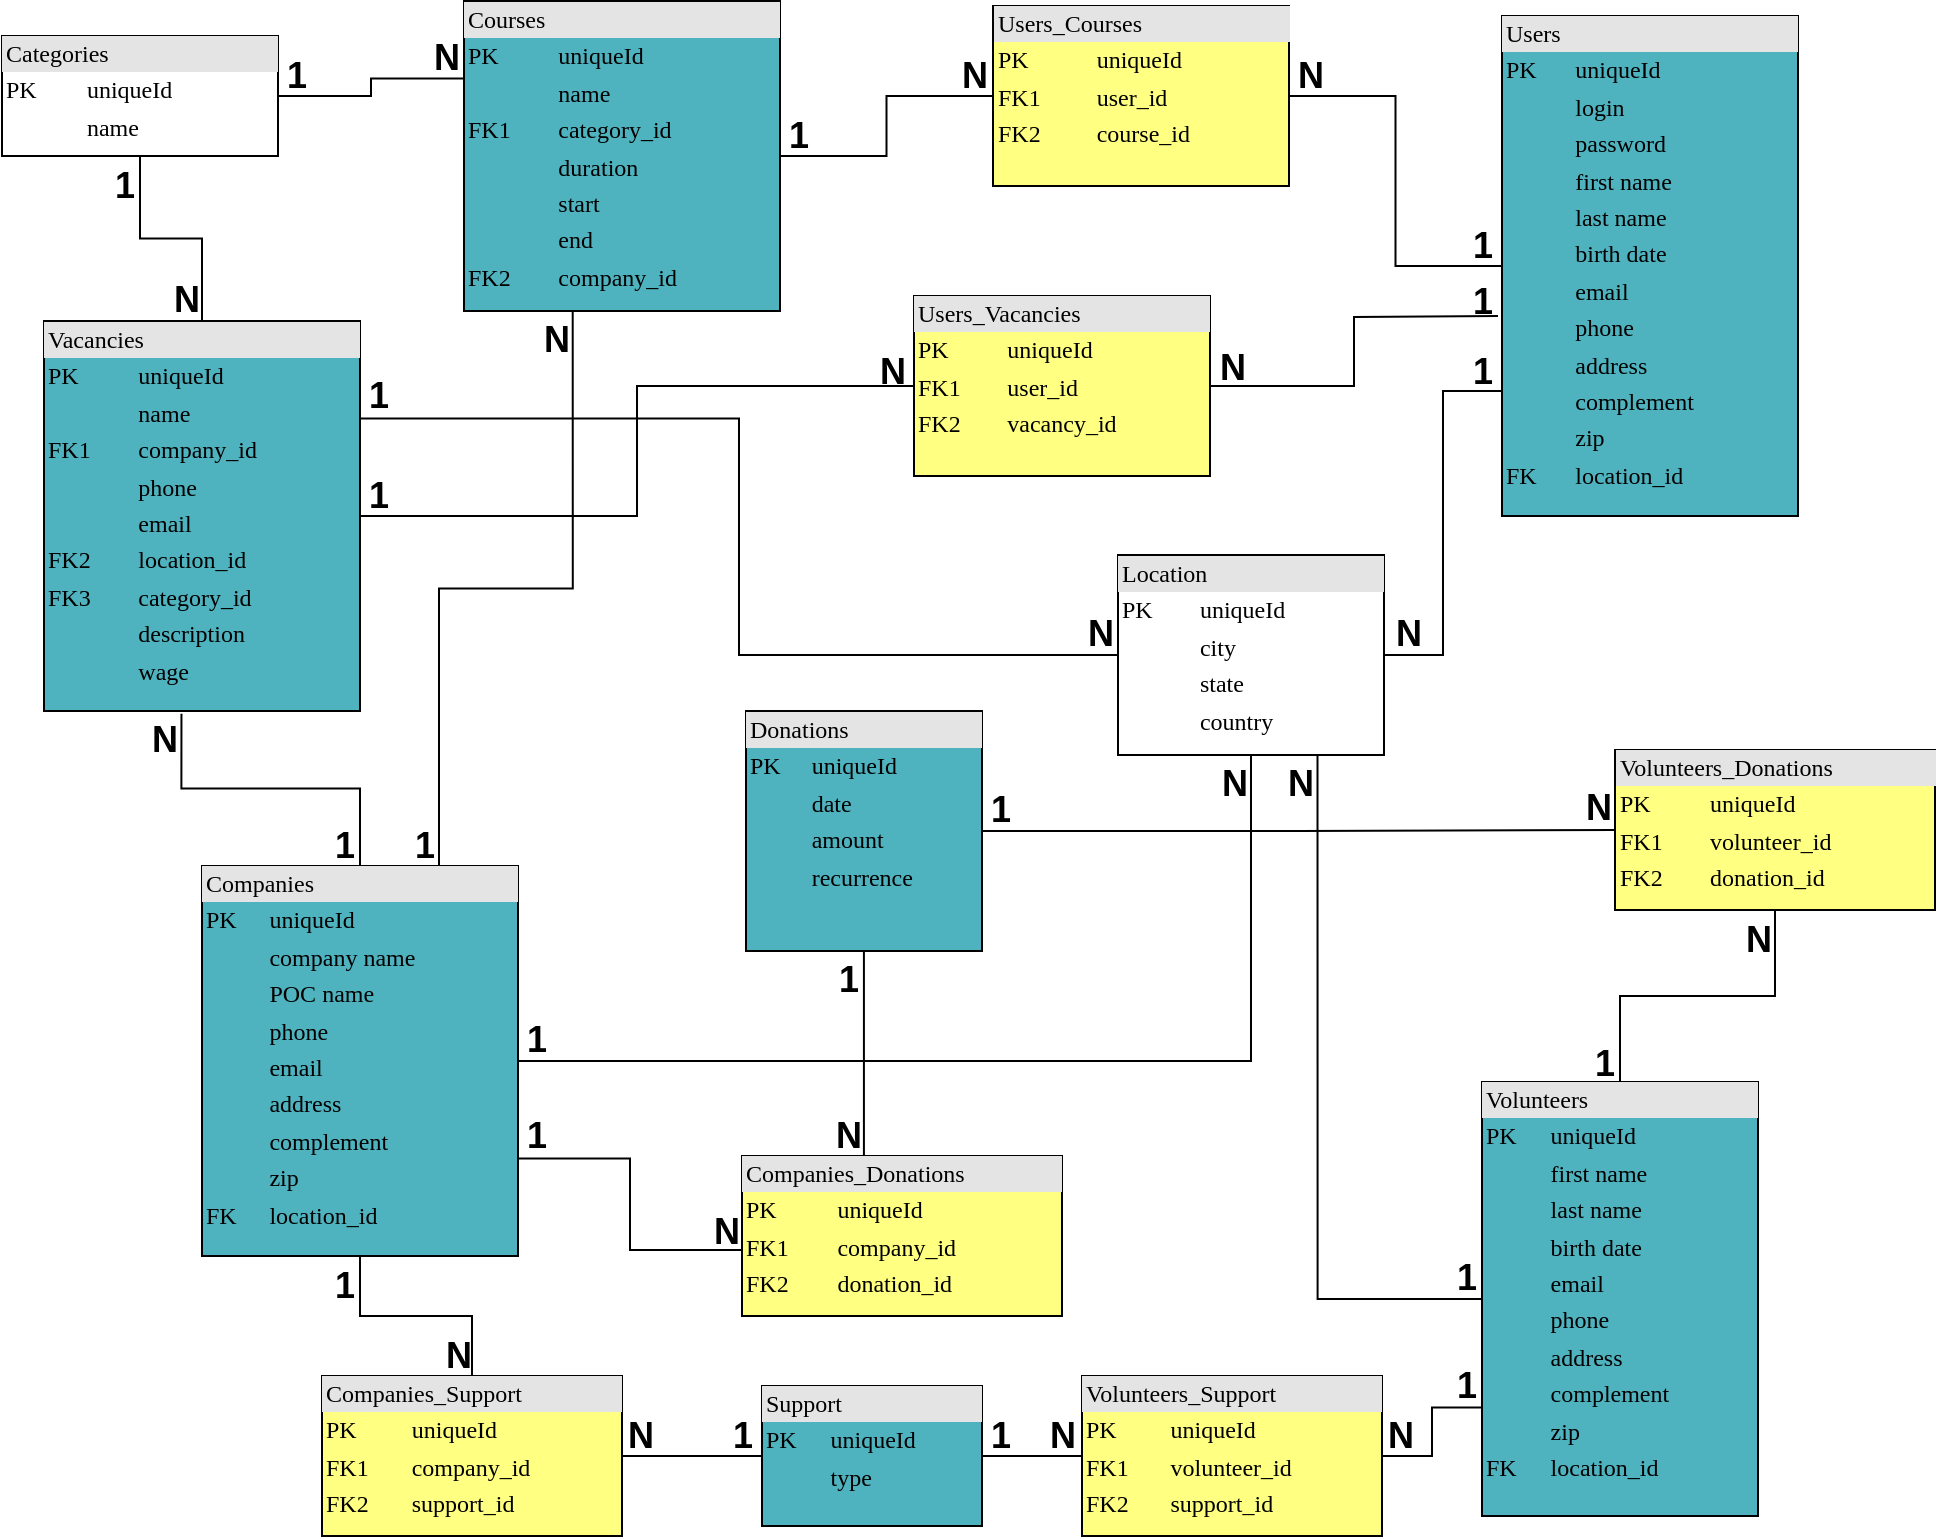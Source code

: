 <mxfile version="12.2.7" type="google" pages="1"><diagram name="Page-1" id="2ca16b54-16f6-2749-3443-fa8db7711227"><mxGraphModel dx="1240" dy="626" grid="1" gridSize="10" guides="1" tooltips="1" connect="1" arrows="1" fold="1" page="1" pageScale="1" pageWidth="1100" pageHeight="850" background="#ffffff" math="0" shadow="0"><root><mxCell id="0"/><mxCell id="1" parent="0"/><mxCell id="2ed32ef02a7f4228-2" value="&lt;div style=&quot;box-sizing: border-box ; width: 100% ; background: #e4e4e4 ; padding: 2px&quot;&gt;Companies_Support&lt;/div&gt;&lt;table style=&quot;width: 100% ; font-size: 1em&quot; cellspacing=&quot;0&quot; cellpadding=&quot;2&quot;&gt;&lt;tbody&gt;&lt;tr&gt;&lt;td&gt;PK&lt;/td&gt;&lt;td&gt;uniqueId&lt;/td&gt;&lt;/tr&gt;&lt;tr&gt;&lt;td&gt;FK1&lt;/td&gt;&lt;td&gt;company_id&lt;/td&gt;&lt;/tr&gt;&lt;tr&gt;&lt;td&gt;FK2&lt;br&gt;&lt;/td&gt;&lt;td&gt;support_id&lt;/td&gt;&lt;/tr&gt;&lt;tr&gt;&lt;td&gt;&lt;br&gt;&lt;/td&gt;&lt;td&gt;&lt;br&gt;&lt;/td&gt;&lt;/tr&gt;&lt;tr&gt;&lt;td&gt;&lt;br&gt;&lt;/td&gt;&lt;td&gt;&lt;br&gt;&lt;/td&gt;&lt;/tr&gt;&lt;tr&gt;&lt;td&gt;&lt;br&gt;&lt;/td&gt;&lt;td&gt;&lt;br&gt;&lt;/td&gt;&lt;/tr&gt;&lt;/tbody&gt;&lt;/table&gt;" style="verticalAlign=top;align=left;overflow=fill;html=1;rounded=0;shadow=0;comic=0;labelBackgroundColor=none;strokeWidth=1;fontFamily=Verdana;fontSize=12;fillColor=#FFFF81;" parent="1" vertex="1"><mxGeometry x="252" y="710" width="150" height="80" as="geometry"/></mxCell><mxCell id="YrI38WHJxlIokCoxqp7z-15" value="" style="edgeStyle=orthogonalEdgeStyle;rounded=0;orthogonalLoop=1;jettySize=auto;html=1;endArrow=none;endFill=0;" parent="1" source="2ed32ef02a7f4228-4" target="2ed32ef02a7f4228-10" edge="1"><mxGeometry relative="1" as="geometry"/></mxCell><mxCell id="YrI38WHJxlIokCoxqp7z-17" value="" style="edgeStyle=orthogonalEdgeStyle;rounded=0;orthogonalLoop=1;jettySize=auto;html=1;entryX=0;entryY=0.25;entryDx=0;entryDy=0;endArrow=none;endFill=0;" parent="1" source="2ed32ef02a7f4228-4" target="YrI38WHJxlIokCoxqp7z-5" edge="1"><mxGeometry relative="1" as="geometry"><mxPoint x="352" y="85" as="targetPoint"/></mxGeometry></mxCell><mxCell id="2ed32ef02a7f4228-4" value="&lt;div style=&quot;box-sizing: border-box ; width: 100% ; background: #e4e4e4 ; padding: 2px&quot;&gt;Categories&lt;/div&gt;&lt;table style=&quot;width: 100% ; font-size: 1em&quot; cellspacing=&quot;0&quot; cellpadding=&quot;2&quot;&gt;&lt;tbody&gt;&lt;tr&gt;&lt;td&gt;PK&lt;/td&gt;&lt;td&gt;uniqueId&lt;/td&gt;&lt;/tr&gt;&lt;tr&gt;&lt;td&gt;&lt;br&gt;&lt;/td&gt;&lt;td&gt;name&lt;/td&gt;&lt;/tr&gt;&lt;tr&gt;&lt;td&gt;&lt;br&gt;&lt;/td&gt;&lt;td&gt;&lt;br&gt;&lt;/td&gt;&lt;/tr&gt;&lt;tr&gt;&lt;td&gt;&lt;br&gt;&lt;/td&gt;&lt;td&gt;&lt;br&gt;&lt;/td&gt;&lt;/tr&gt;&lt;/tbody&gt;&lt;/table&gt;" style="verticalAlign=top;align=left;overflow=fill;html=1;rounded=0;shadow=0;comic=0;labelBackgroundColor=none;strokeWidth=1;fontFamily=Verdana;fontSize=12" parent="1" vertex="1"><mxGeometry x="92" y="40" width="138" height="60" as="geometry"/></mxCell><mxCell id="YrI38WHJxlIokCoxqp7z-41" value="" style="edgeStyle=orthogonalEdgeStyle;rounded=0;orthogonalLoop=1;jettySize=auto;html=1;entryX=0.381;entryY=-0.006;entryDx=0;entryDy=0;entryPerimeter=0;endArrow=none;endFill=0;" parent="1" source="2ed32ef02a7f4228-6" target="YrI38WHJxlIokCoxqp7z-34" edge="1"><mxGeometry relative="1" as="geometry"><mxPoint x="522" y="465" as="targetPoint"/></mxGeometry></mxCell><mxCell id="YrI38WHJxlIokCoxqp7z-55" value="" style="edgeStyle=orthogonalEdgeStyle;rounded=0;orthogonalLoop=1;jettySize=auto;html=1;entryX=0;entryY=0.5;entryDx=0;entryDy=0;endArrow=none;endFill=0;" parent="1" source="2ed32ef02a7f4228-6" target="YrI38WHJxlIokCoxqp7z-52" edge="1"><mxGeometry relative="1" as="geometry"><mxPoint x="822" y="465" as="targetPoint"/></mxGeometry></mxCell><mxCell id="2ed32ef02a7f4228-6" value="&lt;div style=&quot;box-sizing: border-box ; width: 100% ; background: #e4e4e4 ; padding: 2px&quot;&gt;Donations&lt;/div&gt;&lt;table style=&quot;width: 100% ; font-size: 1em&quot; cellspacing=&quot;0&quot; cellpadding=&quot;2&quot;&gt;&lt;tbody&gt;&lt;tr&gt;&lt;td&gt;PK&lt;/td&gt;&lt;td&gt;uniqueId&lt;/td&gt;&lt;/tr&gt;&lt;tr&gt;&lt;td&gt;&lt;br&gt;&lt;/td&gt;&lt;td&gt;date&lt;/td&gt;&lt;/tr&gt;&lt;tr&gt;&lt;td&gt;&lt;br&gt;&lt;/td&gt;&lt;td&gt;amount&lt;br&gt;&lt;/td&gt;&lt;/tr&gt;&lt;tr&gt;&lt;td&gt;&lt;br&gt;&lt;/td&gt;&lt;td&gt;recurrence&lt;br&gt;&lt;/td&gt;&lt;/tr&gt;&lt;tr&gt;&lt;td&gt;&lt;br&gt;&lt;/td&gt;&lt;td&gt;&lt;br&gt;&lt;/td&gt;&lt;/tr&gt;&lt;tr&gt;&lt;td&gt;&lt;br&gt;&lt;/td&gt;&lt;td&gt;&lt;br&gt;&lt;/td&gt;&lt;/tr&gt;&lt;tr&gt;&lt;td&gt;&lt;br&gt;&lt;/td&gt;&lt;td&gt;&lt;br&gt;&lt;/td&gt;&lt;/tr&gt;&lt;tr&gt;&lt;td&gt;&lt;br&gt;&lt;/td&gt;&lt;td&gt;&lt;br&gt;&lt;/td&gt;&lt;/tr&gt;&lt;tr&gt;&lt;td&gt;&lt;br&gt;&lt;/td&gt;&lt;td&gt;&lt;br&gt;&lt;/td&gt;&lt;/tr&gt;&lt;tr&gt;&lt;td&gt;&lt;br&gt;&lt;/td&gt;&lt;td&gt;&lt;br&gt;&lt;/td&gt;&lt;/tr&gt;&lt;/tbody&gt;&lt;/table&gt;" style="verticalAlign=top;align=left;overflow=fill;html=1;rounded=0;shadow=0;comic=0;labelBackgroundColor=none;strokeWidth=1;fontFamily=Verdana;fontSize=12;fillColor=#4FB3BF;" parent="1" vertex="1"><mxGeometry x="464" y="377.5" width="118" height="120" as="geometry"/></mxCell><mxCell id="2ed32ef02a7f4228-7" value="&lt;div style=&quot;box-sizing: border-box ; width: 100% ; background: #e4e4e4 ; padding: 2px&quot;&gt;Users_Courses&lt;/div&gt;&lt;table style=&quot;width: 100% ; font-size: 1em&quot; cellspacing=&quot;0&quot; cellpadding=&quot;2&quot;&gt;&lt;tbody&gt;&lt;tr&gt;&lt;td&gt;PK&lt;/td&gt;&lt;td&gt;uniqueId&lt;/td&gt;&lt;/tr&gt;&lt;tr&gt;&lt;td&gt;FK1&lt;/td&gt;&lt;td&gt;user_id&lt;/td&gt;&lt;/tr&gt;&lt;tr&gt;&lt;td&gt;FK2&lt;br&gt;&lt;/td&gt;&lt;td&gt;course_id&lt;/td&gt;&lt;/tr&gt;&lt;tr&gt;&lt;td&gt;&lt;br&gt;&lt;/td&gt;&lt;td&gt;&lt;br&gt;&lt;/td&gt;&lt;/tr&gt;&lt;tr&gt;&lt;td&gt;&lt;br&gt;&lt;/td&gt;&lt;td&gt;&lt;br&gt;&lt;/td&gt;&lt;/tr&gt;&lt;/tbody&gt;&lt;/table&gt;" style="verticalAlign=top;align=left;overflow=fill;html=1;rounded=0;shadow=0;comic=0;labelBackgroundColor=none;strokeWidth=1;fontFamily=Verdana;fontSize=12;fillColor=#FFFF81;" parent="1" vertex="1"><mxGeometry x="587.5" y="25" width="148" height="90" as="geometry"/></mxCell><mxCell id="YrI38WHJxlIokCoxqp7z-6" value="" style="edgeStyle=orthogonalEdgeStyle;rounded=0;orthogonalLoop=1;jettySize=auto;html=1;endArrow=none;endFill=0;" parent="1" source="2ed32ef02a7f4228-8" target="2ed32ef02a7f4228-7" edge="1"><mxGeometry relative="1" as="geometry"/></mxCell><mxCell id="2ed32ef02a7f4228-8" value="&lt;div style=&quot;box-sizing: border-box ; width: 100% ; background: #e4e4e4 ; padding: 2px&quot;&gt;Users&lt;/div&gt;&lt;table style=&quot;width: 100% ; font-size: 1em&quot; cellspacing=&quot;0&quot; cellpadding=&quot;2&quot;&gt;&lt;tbody&gt;&lt;tr&gt;&lt;td&gt;PK&lt;br&gt;&lt;/td&gt;&lt;td&gt;uniqueId&lt;/td&gt;&lt;/tr&gt;&lt;tr&gt;&lt;td&gt;&lt;br&gt;&lt;/td&gt;&lt;td&gt;login&lt;/td&gt;&lt;/tr&gt;&lt;tr&gt;&lt;td&gt;&lt;br&gt;&lt;/td&gt;&lt;td&gt;password&lt;br&gt;&lt;/td&gt;&lt;/tr&gt;&lt;tr&gt;&lt;td&gt;&lt;br&gt;&lt;/td&gt;&lt;td&gt;first name&lt;br&gt;&lt;/td&gt;&lt;/tr&gt;&lt;tr&gt;&lt;td&gt;&lt;br&gt;&lt;/td&gt;&lt;td&gt;last name&lt;br&gt;&lt;/td&gt;&lt;/tr&gt;&lt;tr&gt;&lt;td&gt;&lt;br&gt;&lt;/td&gt;&lt;td&gt;birth date&lt;br&gt;&lt;/td&gt;&lt;/tr&gt;&lt;tr&gt;&lt;td&gt;&lt;br&gt;&lt;/td&gt;&lt;td&gt;email&lt;br&gt;&lt;/td&gt;&lt;/tr&gt;&lt;tr&gt;&lt;td&gt;&lt;br&gt;&lt;/td&gt;&lt;td&gt;phone&lt;br&gt;&lt;/td&gt;&lt;/tr&gt;&lt;tr&gt;&lt;td&gt;&lt;br&gt;&lt;/td&gt;&lt;td&gt;address&lt;br&gt;&lt;/td&gt;&lt;/tr&gt;&lt;tr&gt;&lt;td&gt;&lt;br&gt;&lt;/td&gt;&lt;td&gt;complement&lt;br&gt;&lt;/td&gt;&lt;/tr&gt;&lt;tr&gt;&lt;td&gt;&lt;br&gt;&lt;/td&gt;&lt;td&gt;zip&lt;br&gt;&lt;/td&gt;&lt;/tr&gt;&lt;tr&gt;&lt;td&gt;FK&lt;br&gt;&lt;/td&gt;&lt;td&gt;location_id&lt;br&gt;&lt;/td&gt;&lt;/tr&gt;&lt;tr&gt;&lt;td&gt;&lt;br&gt;&lt;/td&gt;&lt;td&gt;&lt;br&gt;&lt;/td&gt;&lt;/tr&gt;&lt;tr&gt;&lt;td&gt;&lt;br&gt;&lt;/td&gt;&lt;td&gt;&lt;br&gt;&lt;/td&gt;&lt;/tr&gt;&lt;tr&gt;&lt;td&gt;&lt;br&gt;&lt;/td&gt;&lt;td&gt;&lt;br&gt;&lt;/td&gt;&lt;/tr&gt;&lt;tr&gt;&lt;td&gt;&lt;br&gt;&lt;/td&gt;&lt;td&gt;&lt;br&gt;&lt;/td&gt;&lt;/tr&gt;&lt;tr&gt;&lt;td&gt;&lt;br&gt;&lt;/td&gt;&lt;td&gt;&lt;br&gt;&lt;/td&gt;&lt;/tr&gt;&lt;/tbody&gt;&lt;/table&gt;" style="verticalAlign=top;align=left;overflow=fill;html=1;rounded=0;shadow=0;comic=0;labelBackgroundColor=none;strokeWidth=1;fontFamily=Verdana;fontSize=12;fillColor=#4fb3bf;" parent="1" vertex="1"><mxGeometry x="842" y="30" width="148" height="250" as="geometry"/></mxCell><mxCell id="2ed32ef02a7f4228-10" value="&lt;div style=&quot;box-sizing: border-box ; width: 100% ; background: #e4e4e4 ; padding: 2px&quot;&gt;Vacancies&lt;/div&gt;&lt;table style=&quot;width: 100% ; font-size: 1em&quot; cellspacing=&quot;0&quot; cellpadding=&quot;2&quot;&gt;&lt;tbody&gt;&lt;tr&gt;&lt;td&gt;PK&lt;/td&gt;&lt;td&gt;uniqueId&lt;/td&gt;&lt;/tr&gt;&lt;tr&gt;&lt;td&gt;&lt;br&gt;&lt;/td&gt;&lt;td&gt;name&lt;/td&gt;&lt;/tr&gt;&lt;tr&gt;&lt;td&gt;FK1&lt;br&gt;&lt;/td&gt;&lt;td&gt;company_id&lt;/td&gt;&lt;/tr&gt;&lt;tr&gt;&lt;td&gt;&lt;br&gt;&lt;/td&gt;&lt;td&gt;phone&lt;br&gt;&lt;/td&gt;&lt;/tr&gt;&lt;tr&gt;&lt;td&gt;&lt;br&gt;&lt;/td&gt;&lt;td&gt;email&lt;br&gt;&lt;/td&gt;&lt;/tr&gt;&lt;tr&gt;&lt;td&gt;FK2&lt;br&gt;&lt;/td&gt;&lt;td&gt;location_id&lt;br&gt;&lt;/td&gt;&lt;/tr&gt;&lt;tr&gt;&lt;td&gt;FK3&lt;br&gt;&lt;/td&gt;&lt;td&gt;category_id&lt;br&gt;&lt;/td&gt;&lt;/tr&gt;&lt;tr&gt;&lt;td&gt;&lt;br&gt;&lt;/td&gt;&lt;td&gt;description&lt;br&gt;&lt;/td&gt;&lt;/tr&gt;&lt;tr&gt;&lt;td&gt;&lt;br&gt;&lt;/td&gt;&lt;td&gt;wage&lt;br&gt;&lt;/td&gt;&lt;/tr&gt;&lt;tr&gt;&lt;td&gt;&lt;br&gt;&lt;/td&gt;&lt;td&gt;&lt;br&gt;&lt;/td&gt;&lt;/tr&gt;&lt;tr&gt;&lt;td&gt;&lt;br&gt;&lt;/td&gt;&lt;td&gt;&lt;br&gt;&lt;/td&gt;&lt;/tr&gt;&lt;tr&gt;&lt;td&gt;&lt;br&gt;&lt;/td&gt;&lt;td&gt;&lt;br&gt;&lt;/td&gt;&lt;/tr&gt;&lt;/tbody&gt;&lt;/table&gt;" style="verticalAlign=top;align=left;overflow=fill;html=1;rounded=0;shadow=0;comic=0;labelBackgroundColor=none;strokeWidth=1;fontFamily=Verdana;fontSize=12;fillColor=#4fb3bf;" parent="1" vertex="1"><mxGeometry x="113" y="182.5" width="158" height="195" as="geometry"/></mxCell><mxCell id="YrI38WHJxlIokCoxqp7z-7" value="" style="edgeStyle=orthogonalEdgeStyle;rounded=0;orthogonalLoop=1;jettySize=auto;html=1;endArrow=none;endFill=0;" parent="1" source="YrI38WHJxlIokCoxqp7z-5" target="2ed32ef02a7f4228-7" edge="1"><mxGeometry relative="1" as="geometry"/></mxCell><mxCell id="YrI38WHJxlIokCoxqp7z-5" value="&lt;div style=&quot;box-sizing: border-box ; width: 100% ; background: #e4e4e4 ; padding: 2px&quot;&gt;Courses&lt;/div&gt;&lt;table style=&quot;width: 100% ; font-size: 1em&quot; cellspacing=&quot;0&quot; cellpadding=&quot;2&quot;&gt;&lt;tbody&gt;&lt;tr&gt;&lt;td&gt;PK&lt;br&gt;&lt;/td&gt;&lt;td&gt;uniqueId&lt;/td&gt;&lt;/tr&gt;&lt;tr&gt;&lt;td&gt;&lt;br&gt;&lt;/td&gt;&lt;td&gt;name&lt;/td&gt;&lt;/tr&gt;&lt;tr&gt;&lt;td&gt;FK1&lt;br&gt;&lt;/td&gt;&lt;td&gt;category_id&lt;br&gt;&lt;/td&gt;&lt;/tr&gt;&lt;tr&gt;&lt;td&gt;&lt;br&gt;&lt;/td&gt;&lt;td&gt;duration&lt;br&gt;&lt;/td&gt;&lt;/tr&gt;&lt;tr&gt;&lt;td&gt;&lt;br&gt;&lt;/td&gt;&lt;td&gt;start&lt;br&gt;&lt;/td&gt;&lt;/tr&gt;&lt;tr&gt;&lt;td&gt;&lt;br&gt;&lt;/td&gt;&lt;td&gt;end&lt;br&gt;&lt;/td&gt;&lt;/tr&gt;&lt;tr&gt;&lt;td&gt;FK2&lt;br&gt;&lt;/td&gt;&lt;td&gt;company_id&lt;br&gt;&lt;/td&gt;&lt;/tr&gt;&lt;tr&gt;&lt;td&gt;&lt;br&gt;&lt;/td&gt;&lt;td&gt;&lt;br&gt;&lt;/td&gt;&lt;/tr&gt;&lt;tr&gt;&lt;td&gt;&lt;br&gt;&lt;/td&gt;&lt;td&gt;&lt;br&gt;&lt;/td&gt;&lt;/tr&gt;&lt;tr&gt;&lt;td&gt;&lt;br&gt;&lt;/td&gt;&lt;td&gt;&lt;br&gt;&lt;/td&gt;&lt;/tr&gt;&lt;tr&gt;&lt;td&gt;&lt;br&gt;&lt;/td&gt;&lt;td&gt;&lt;br&gt;&lt;/td&gt;&lt;/tr&gt;&lt;tr&gt;&lt;td&gt;&lt;br&gt;&lt;/td&gt;&lt;td&gt;&lt;br&gt;&lt;/td&gt;&lt;/tr&gt;&lt;tr&gt;&lt;td&gt;&lt;br&gt;&lt;/td&gt;&lt;td&gt;&lt;br&gt;&lt;/td&gt;&lt;/tr&gt;&lt;tr&gt;&lt;td&gt;&lt;br&gt;&lt;/td&gt;&lt;td&gt;&lt;br&gt;&lt;/td&gt;&lt;/tr&gt;&lt;tr&gt;&lt;td&gt;&lt;br&gt;&lt;/td&gt;&lt;td&gt;&lt;br&gt;&lt;/td&gt;&lt;/tr&gt;&lt;tr&gt;&lt;td&gt;&lt;br&gt;&lt;/td&gt;&lt;td&gt;&lt;br&gt;&lt;/td&gt;&lt;/tr&gt;&lt;tr&gt;&lt;td&gt;&lt;br&gt;&lt;/td&gt;&lt;td&gt;&lt;br&gt;&lt;/td&gt;&lt;/tr&gt;&lt;/tbody&gt;&lt;/table&gt;" style="verticalAlign=top;align=left;overflow=fill;html=1;rounded=0;shadow=0;comic=0;labelBackgroundColor=none;strokeWidth=1;fontFamily=Verdana;fontSize=12;fillColor=#4fb3bf;" parent="1" vertex="1"><mxGeometry x="323" y="22.5" width="158" height="155" as="geometry"/></mxCell><mxCell id="YrI38WHJxlIokCoxqp7z-12" value="" style="edgeStyle=orthogonalEdgeStyle;rounded=0;orthogonalLoop=1;jettySize=auto;html=1;entryX=0;entryY=0.75;entryDx=0;entryDy=0;endArrow=none;endFill=0;" parent="1" source="YrI38WHJxlIokCoxqp7z-8" target="2ed32ef02a7f4228-8" edge="1"><mxGeometry relative="1" as="geometry"><mxPoint x="722" y="310" as="targetPoint"/></mxGeometry></mxCell><mxCell id="YrI38WHJxlIokCoxqp7z-14" value="" style="edgeStyle=orthogonalEdgeStyle;rounded=0;orthogonalLoop=1;jettySize=auto;html=1;entryX=1;entryY=0.25;entryDx=0;entryDy=0;endArrow=none;endFill=0;" parent="1" source="YrI38WHJxlIokCoxqp7z-8" target="2ed32ef02a7f4228-10" edge="1"><mxGeometry relative="1" as="geometry"><mxPoint x="382" y="310" as="targetPoint"/></mxGeometry></mxCell><mxCell id="YrI38WHJxlIokCoxqp7z-8" value="&lt;div style=&quot;box-sizing: border-box ; width: 100% ; background: #e4e4e4 ; padding: 2px&quot;&gt;Location&lt;/div&gt;&lt;table style=&quot;width: 100% ; font-size: 1em&quot; cellspacing=&quot;0&quot; cellpadding=&quot;2&quot;&gt;&lt;tbody&gt;&lt;tr&gt;&lt;td&gt;PK&lt;br&gt;&lt;/td&gt;&lt;td&gt;uniqueId&lt;/td&gt;&lt;/tr&gt;&lt;tr&gt;&lt;td&gt;&lt;br&gt;&lt;/td&gt;&lt;td&gt;city&lt;/td&gt;&lt;/tr&gt;&lt;tr&gt;&lt;td&gt;&lt;br&gt;&lt;/td&gt;&lt;td&gt;state&lt;br&gt;&lt;/td&gt;&lt;/tr&gt;&lt;tr&gt;&lt;td&gt;&lt;br&gt;&lt;/td&gt;&lt;td&gt;country&lt;br&gt;&lt;/td&gt;&lt;/tr&gt;&lt;tr&gt;&lt;td&gt;&lt;br&gt;&lt;/td&gt;&lt;td&gt;&lt;br&gt;&lt;/td&gt;&lt;/tr&gt;&lt;tr&gt;&lt;td&gt;&lt;br&gt;&lt;/td&gt;&lt;td&gt;&lt;br&gt;&lt;/td&gt;&lt;/tr&gt;&lt;tr&gt;&lt;td&gt;&lt;br&gt;&lt;/td&gt;&lt;td&gt;&lt;br&gt;&lt;/td&gt;&lt;/tr&gt;&lt;tr&gt;&lt;td&gt;&lt;br&gt;&lt;/td&gt;&lt;td&gt;&lt;br&gt;&lt;/td&gt;&lt;/tr&gt;&lt;tr&gt;&lt;td&gt;&lt;br&gt;&lt;/td&gt;&lt;td&gt;&lt;br&gt;&lt;/td&gt;&lt;/tr&gt;&lt;tr&gt;&lt;td&gt;&lt;br&gt;&lt;/td&gt;&lt;td&gt;&lt;br&gt;&lt;/td&gt;&lt;/tr&gt;&lt;tr&gt;&lt;td&gt;&lt;br&gt;&lt;/td&gt;&lt;td&gt;&lt;br&gt;&lt;/td&gt;&lt;/tr&gt;&lt;tr&gt;&lt;td&gt;&lt;br&gt;&lt;/td&gt;&lt;td&gt;&lt;br&gt;&lt;/td&gt;&lt;/tr&gt;&lt;tr&gt;&lt;td&gt;&lt;br&gt;&lt;/td&gt;&lt;td&gt;&lt;br&gt;&lt;/td&gt;&lt;/tr&gt;&lt;tr&gt;&lt;td&gt;&lt;br&gt;&lt;/td&gt;&lt;td&gt;&lt;br&gt;&lt;/td&gt;&lt;/tr&gt;&lt;tr&gt;&lt;td&gt;&lt;br&gt;&lt;/td&gt;&lt;td&gt;&lt;br&gt;&lt;/td&gt;&lt;/tr&gt;&lt;tr&gt;&lt;td&gt;&lt;br&gt;&lt;/td&gt;&lt;td&gt;&lt;br&gt;&lt;/td&gt;&lt;/tr&gt;&lt;tr&gt;&lt;td&gt;&lt;br&gt;&lt;/td&gt;&lt;td&gt;&lt;br&gt;&lt;/td&gt;&lt;/tr&gt;&lt;/tbody&gt;&lt;/table&gt;" style="verticalAlign=top;align=left;overflow=fill;html=1;rounded=0;shadow=0;comic=0;labelBackgroundColor=none;strokeWidth=1;fontFamily=Verdana;fontSize=12" parent="1" vertex="1"><mxGeometry x="650" y="299.5" width="133" height="100" as="geometry"/></mxCell><mxCell id="YrI38WHJxlIokCoxqp7z-20" value="" style="edgeStyle=orthogonalEdgeStyle;rounded=0;orthogonalLoop=1;jettySize=auto;html=1;entryX=0.435;entryY=1.007;entryDx=0;entryDy=0;entryPerimeter=0;endArrow=none;endFill=0;" parent="1" source="YrI38WHJxlIokCoxqp7z-18" target="2ed32ef02a7f4228-10" edge="1"><mxGeometry relative="1" as="geometry"><mxPoint x="172" y="527.5" as="targetPoint"/></mxGeometry></mxCell><mxCell id="YrI38WHJxlIokCoxqp7z-23" value="" style="edgeStyle=orthogonalEdgeStyle;rounded=0;orthogonalLoop=1;jettySize=auto;html=1;entryX=0.5;entryY=1;entryDx=0;entryDy=0;endArrow=none;endFill=0;" parent="1" source="YrI38WHJxlIokCoxqp7z-18" target="YrI38WHJxlIokCoxqp7z-8" edge="1"><mxGeometry relative="1" as="geometry"><mxPoint x="512" y="527.5" as="targetPoint"/></mxGeometry></mxCell><mxCell id="YrI38WHJxlIokCoxqp7z-24" style="edgeStyle=orthogonalEdgeStyle;rounded=0;orthogonalLoop=1;jettySize=auto;html=1;exitX=0.75;exitY=0;exitDx=0;exitDy=0;entryX=0.344;entryY=1.003;entryDx=0;entryDy=0;entryPerimeter=0;endArrow=none;endFill=0;" parent="1" source="YrI38WHJxlIokCoxqp7z-18" target="YrI38WHJxlIokCoxqp7z-5" edge="1"><mxGeometry relative="1" as="geometry"/></mxCell><mxCell id="YrI38WHJxlIokCoxqp7z-45" style="edgeStyle=orthogonalEdgeStyle;rounded=0;orthogonalLoop=1;jettySize=auto;html=1;exitX=1;exitY=0.75;exitDx=0;exitDy=0;entryX=0;entryY=0.588;entryDx=0;entryDy=0;entryPerimeter=0;endArrow=none;endFill=0;" parent="1" source="YrI38WHJxlIokCoxqp7z-18" target="YrI38WHJxlIokCoxqp7z-34" edge="1"><mxGeometry relative="1" as="geometry"/></mxCell><mxCell id="YrI38WHJxlIokCoxqp7z-48" value="" style="edgeStyle=orthogonalEdgeStyle;rounded=0;orthogonalLoop=1;jettySize=auto;html=1;endArrow=none;endFill=0;" parent="1" source="YrI38WHJxlIokCoxqp7z-18" target="2ed32ef02a7f4228-2" edge="1"><mxGeometry relative="1" as="geometry"/></mxCell><mxCell id="YrI38WHJxlIokCoxqp7z-18" value="&lt;div style=&quot;box-sizing: border-box ; width: 100% ; background: #e4e4e4 ; padding: 2px&quot;&gt;Companies&lt;/div&gt;&lt;table style=&quot;width: 100% ; font-size: 1em&quot; cellspacing=&quot;0&quot; cellpadding=&quot;2&quot;&gt;&lt;tbody&gt;&lt;tr&gt;&lt;td&gt;PK&lt;/td&gt;&lt;td&gt;uniqueId&lt;/td&gt;&lt;/tr&gt;&lt;tr&gt;&lt;td&gt;&lt;br&gt;&lt;/td&gt;&lt;td&gt;company name&lt;/td&gt;&lt;/tr&gt;&lt;tr&gt;&lt;td&gt;&lt;br&gt;&lt;/td&gt;&lt;td&gt;POC name&lt;br&gt;&lt;/td&gt;&lt;/tr&gt;&lt;tr&gt;&lt;td&gt;&lt;br&gt;&lt;/td&gt;&lt;td&gt;phone&lt;br&gt;&lt;/td&gt;&lt;/tr&gt;&lt;tr&gt;&lt;td&gt;&lt;br&gt;&lt;/td&gt;&lt;td&gt;email&lt;br&gt;&lt;/td&gt;&lt;/tr&gt;&lt;tr&gt;&lt;td&gt;&lt;br&gt;&lt;/td&gt;&lt;td&gt;address&lt;br&gt;&lt;/td&gt;&lt;/tr&gt;&lt;tr&gt;&lt;td&gt;&lt;br&gt;&lt;/td&gt;&lt;td&gt;complement&lt;br&gt;&lt;/td&gt;&lt;/tr&gt;&lt;tr&gt;&lt;td&gt;&lt;br&gt;&lt;/td&gt;&lt;td&gt;zip&lt;br&gt;&lt;/td&gt;&lt;/tr&gt;&lt;tr&gt;&lt;td&gt;FK&lt;br&gt;&lt;/td&gt;&lt;td&gt;location_id&lt;br&gt;&lt;/td&gt;&lt;/tr&gt;&lt;tr&gt;&lt;td&gt;&lt;br&gt;&lt;/td&gt;&lt;td&gt;&lt;br&gt;&lt;/td&gt;&lt;/tr&gt;&lt;tr&gt;&lt;td&gt;&lt;br&gt;&lt;/td&gt;&lt;td&gt;&lt;br&gt;&lt;/td&gt;&lt;/tr&gt;&lt;tr&gt;&lt;td&gt;&lt;br&gt;&lt;/td&gt;&lt;td&gt;&lt;br&gt;&lt;/td&gt;&lt;/tr&gt;&lt;/tbody&gt;&lt;/table&gt;" style="verticalAlign=top;align=left;overflow=fill;html=1;rounded=0;shadow=0;comic=0;labelBackgroundColor=none;strokeWidth=1;fontFamily=Verdana;fontSize=12;fillColor=#4FB3BF;" parent="1" vertex="1"><mxGeometry x="192" y="455" width="158" height="195" as="geometry"/></mxCell><mxCell id="YrI38WHJxlIokCoxqp7z-51" style="edgeStyle=orthogonalEdgeStyle;rounded=0;orthogonalLoop=1;jettySize=auto;html=1;exitX=0;exitY=0.75;exitDx=0;exitDy=0;endArrow=none;endFill=0;" parent="1" source="YrI38WHJxlIokCoxqp7z-27" target="YrI38WHJxlIokCoxqp7z-49" edge="1"><mxGeometry relative="1" as="geometry"/></mxCell><mxCell id="YrI38WHJxlIokCoxqp7z-53" value="" style="edgeStyle=orthogonalEdgeStyle;rounded=0;orthogonalLoop=1;jettySize=auto;html=1;endArrow=none;endFill=0;" parent="1" source="YrI38WHJxlIokCoxqp7z-27" target="YrI38WHJxlIokCoxqp7z-52" edge="1"><mxGeometry relative="1" as="geometry"/></mxCell><mxCell id="YrI38WHJxlIokCoxqp7z-57" value="" style="edgeStyle=orthogonalEdgeStyle;rounded=0;orthogonalLoop=1;jettySize=auto;html=1;entryX=0.75;entryY=1;entryDx=0;entryDy=0;endArrow=none;endFill=0;" parent="1" source="YrI38WHJxlIokCoxqp7z-27" target="YrI38WHJxlIokCoxqp7z-8" edge="1"><mxGeometry relative="1" as="geometry"><mxPoint x="752" y="687" as="targetPoint"/></mxGeometry></mxCell><mxCell id="YrI38WHJxlIokCoxqp7z-27" value="&lt;div style=&quot;box-sizing: border-box ; width: 100% ; background: #e4e4e4 ; padding: 2px&quot;&gt;Volunteers&lt;/div&gt;&lt;table style=&quot;width: 100% ; font-size: 1em&quot; cellspacing=&quot;0&quot; cellpadding=&quot;2&quot;&gt;&lt;tbody&gt;&lt;tr&gt;&lt;td&gt;PK&lt;br&gt;&lt;/td&gt;&lt;td&gt;uniqueId&lt;/td&gt;&lt;/tr&gt;&lt;tr&gt;&lt;td&gt;&lt;br&gt;&lt;/td&gt;&lt;td&gt;first name&lt;/td&gt;&lt;/tr&gt;&lt;tr&gt;&lt;td&gt;&lt;br&gt;&lt;/td&gt;&lt;td&gt;last name&lt;br&gt;&lt;/td&gt;&lt;/tr&gt;&lt;tr&gt;&lt;td&gt;&lt;br&gt;&lt;/td&gt;&lt;td&gt;birth date&lt;br&gt;&lt;/td&gt;&lt;/tr&gt;&lt;tr&gt;&lt;td&gt;&lt;br&gt;&lt;/td&gt;&lt;td&gt;email&lt;br&gt;&lt;/td&gt;&lt;/tr&gt;&lt;tr&gt;&lt;td&gt;&lt;br&gt;&lt;/td&gt;&lt;td&gt;phone&lt;br&gt;&lt;/td&gt;&lt;/tr&gt;&lt;tr&gt;&lt;td&gt;&lt;br&gt;&lt;/td&gt;&lt;td&gt;address&lt;br&gt;&lt;/td&gt;&lt;/tr&gt;&lt;tr&gt;&lt;td&gt;&lt;br&gt;&lt;/td&gt;&lt;td&gt;complement&lt;br&gt;&lt;/td&gt;&lt;/tr&gt;&lt;tr&gt;&lt;td&gt;&lt;br&gt;&lt;/td&gt;&lt;td&gt;zip&lt;br&gt;&lt;/td&gt;&lt;/tr&gt;&lt;tr&gt;&lt;td&gt;FK&lt;br&gt;&lt;/td&gt;&lt;td&gt;location_id&lt;br&gt;&lt;/td&gt;&lt;/tr&gt;&lt;tr&gt;&lt;td&gt;&lt;br&gt;&lt;/td&gt;&lt;td&gt;&lt;br&gt;&lt;/td&gt;&lt;/tr&gt;&lt;tr&gt;&lt;td&gt;&lt;br&gt;&lt;/td&gt;&lt;td&gt;&lt;br&gt;&lt;/td&gt;&lt;/tr&gt;&lt;tr&gt;&lt;td&gt;&lt;br&gt;&lt;/td&gt;&lt;td&gt;&lt;br&gt;&lt;/td&gt;&lt;/tr&gt;&lt;tr&gt;&lt;td&gt;&lt;br&gt;&lt;/td&gt;&lt;td&gt;&lt;br&gt;&lt;/td&gt;&lt;/tr&gt;&lt;tr&gt;&lt;td&gt;&lt;br&gt;&lt;/td&gt;&lt;td&gt;&lt;br&gt;&lt;/td&gt;&lt;/tr&gt;&lt;tr&gt;&lt;td&gt;&lt;br&gt;&lt;/td&gt;&lt;td&gt;&lt;br&gt;&lt;/td&gt;&lt;/tr&gt;&lt;tr&gt;&lt;td&gt;&lt;br&gt;&lt;/td&gt;&lt;td&gt;&lt;br&gt;&lt;/td&gt;&lt;/tr&gt;&lt;/tbody&gt;&lt;/table&gt;" style="verticalAlign=top;align=left;overflow=fill;html=1;rounded=0;shadow=0;comic=0;labelBackgroundColor=none;strokeWidth=1;fontFamily=Verdana;fontSize=12;fillColor=#4FB3BF;" parent="1" vertex="1"><mxGeometry x="832" y="563" width="138" height="217" as="geometry"/></mxCell><mxCell id="YrI38WHJxlIokCoxqp7z-34" value="&lt;div style=&quot;box-sizing: border-box ; width: 100% ; background: #e4e4e4 ; padding: 2px&quot;&gt;Companies_Donations&lt;/div&gt;&lt;table style=&quot;width: 100% ; font-size: 1em&quot; cellspacing=&quot;0&quot; cellpadding=&quot;2&quot;&gt;&lt;tbody&gt;&lt;tr&gt;&lt;td&gt;PK&lt;/td&gt;&lt;td&gt;uniqueId&lt;/td&gt;&lt;/tr&gt;&lt;tr&gt;&lt;td&gt;FK1&lt;/td&gt;&lt;td&gt;company_id&lt;/td&gt;&lt;/tr&gt;&lt;tr&gt;&lt;td&gt;FK2&lt;br&gt;&lt;/td&gt;&lt;td&gt;donation_id&lt;/td&gt;&lt;/tr&gt;&lt;tr&gt;&lt;td&gt;&lt;br&gt;&lt;/td&gt;&lt;td&gt;&lt;br&gt;&lt;/td&gt;&lt;/tr&gt;&lt;tr&gt;&lt;td&gt;&lt;br&gt;&lt;/td&gt;&lt;td&gt;&lt;br&gt;&lt;/td&gt;&lt;/tr&gt;&lt;tr&gt;&lt;td&gt;&lt;br&gt;&lt;/td&gt;&lt;td&gt;&lt;br&gt;&lt;/td&gt;&lt;/tr&gt;&lt;/tbody&gt;&lt;/table&gt;" style="verticalAlign=top;align=left;overflow=fill;html=1;rounded=0;shadow=0;comic=0;labelBackgroundColor=none;strokeWidth=1;fontFamily=Verdana;fontSize=12;fillColor=#FFFF81;" parent="1" vertex="1"><mxGeometry x="462" y="600" width="160" height="80" as="geometry"/></mxCell><mxCell id="YrI38WHJxlIokCoxqp7z-47" value="" style="edgeStyle=orthogonalEdgeStyle;rounded=0;orthogonalLoop=1;jettySize=auto;html=1;entryX=1;entryY=0.5;entryDx=0;entryDy=0;endArrow=none;endFill=0;" parent="1" source="YrI38WHJxlIokCoxqp7z-35" target="2ed32ef02a7f4228-2" edge="1"><mxGeometry relative="1" as="geometry"><mxPoint x="442" y="745" as="targetPoint"/></mxGeometry></mxCell><mxCell id="YrI38WHJxlIokCoxqp7z-50" value="" style="edgeStyle=orthogonalEdgeStyle;rounded=0;orthogonalLoop=1;jettySize=auto;html=1;endArrow=none;endFill=0;" parent="1" source="YrI38WHJxlIokCoxqp7z-35" target="YrI38WHJxlIokCoxqp7z-49" edge="1"><mxGeometry relative="1" as="geometry"/></mxCell><mxCell id="YrI38WHJxlIokCoxqp7z-35" value="&lt;div style=&quot;box-sizing: border-box ; width: 100% ; background: #e4e4e4 ; padding: 2px&quot;&gt;Support&lt;/div&gt;&lt;table style=&quot;width: 100% ; font-size: 1em&quot; cellspacing=&quot;0&quot; cellpadding=&quot;2&quot;&gt;&lt;tbody&gt;&lt;tr&gt;&lt;td&gt;PK&lt;/td&gt;&lt;td&gt;uniqueId&lt;/td&gt;&lt;/tr&gt;&lt;tr&gt;&lt;td&gt;&lt;br&gt;&lt;/td&gt;&lt;td&gt;type&lt;/td&gt;&lt;/tr&gt;&lt;tr&gt;&lt;td&gt;&lt;br&gt;&lt;/td&gt;&lt;td&gt;&lt;br&gt;&lt;/td&gt;&lt;/tr&gt;&lt;tr&gt;&lt;td&gt;&lt;br&gt;&lt;/td&gt;&lt;td&gt;&lt;br&gt;&lt;/td&gt;&lt;/tr&gt;&lt;tr&gt;&lt;td&gt;&lt;br&gt;&lt;/td&gt;&lt;td&gt;&lt;br&gt;&lt;/td&gt;&lt;/tr&gt;&lt;tr&gt;&lt;td&gt;&lt;br&gt;&lt;/td&gt;&lt;td&gt;&lt;br&gt;&lt;/td&gt;&lt;/tr&gt;&lt;tr&gt;&lt;td&gt;&lt;br&gt;&lt;/td&gt;&lt;td&gt;&lt;br&gt;&lt;/td&gt;&lt;/tr&gt;&lt;tr&gt;&lt;td&gt;&lt;br&gt;&lt;/td&gt;&lt;td&gt;&lt;br&gt;&lt;/td&gt;&lt;/tr&gt;&lt;tr&gt;&lt;td&gt;&lt;br&gt;&lt;/td&gt;&lt;td&gt;&lt;br&gt;&lt;/td&gt;&lt;/tr&gt;&lt;tr&gt;&lt;td&gt;&lt;br&gt;&lt;/td&gt;&lt;td&gt;&lt;br&gt;&lt;/td&gt;&lt;/tr&gt;&lt;/tbody&gt;&lt;/table&gt;" style="verticalAlign=top;align=left;overflow=fill;html=1;rounded=0;shadow=0;comic=0;labelBackgroundColor=none;strokeWidth=1;fontFamily=Verdana;fontSize=12;fillColor=#4FB3BF;" parent="1" vertex="1"><mxGeometry x="472" y="715" width="110" height="70" as="geometry"/></mxCell><mxCell id="YrI38WHJxlIokCoxqp7z-59" value="&lt;div style=&quot;box-sizing: border-box ; width: 100% ; background: #e4e4e4 ; padding: 2px&quot;&gt;Support&lt;/div&gt;&lt;table style=&quot;width: 100% ; font-size: 1em&quot; cellspacing=&quot;0&quot; cellpadding=&quot;2&quot;&gt;&lt;tbody&gt;&lt;tr&gt;&lt;td&gt;PK&lt;/td&gt;&lt;td&gt;uniqueId&lt;/td&gt;&lt;/tr&gt;&lt;tr&gt;&lt;td&gt;&lt;br&gt;&lt;/td&gt;&lt;td&gt;type&lt;/td&gt;&lt;/tr&gt;&lt;tr&gt;&lt;td&gt;&lt;br&gt;&lt;/td&gt;&lt;td&gt;&lt;br&gt;&lt;/td&gt;&lt;/tr&gt;&lt;tr&gt;&lt;td&gt;&lt;br&gt;&lt;/td&gt;&lt;td&gt;&lt;br&gt;&lt;/td&gt;&lt;/tr&gt;&lt;tr&gt;&lt;td&gt;&lt;br&gt;&lt;/td&gt;&lt;td&gt;&lt;br&gt;&lt;/td&gt;&lt;/tr&gt;&lt;tr&gt;&lt;td&gt;&lt;br&gt;&lt;/td&gt;&lt;td&gt;&lt;br&gt;&lt;/td&gt;&lt;/tr&gt;&lt;tr&gt;&lt;td&gt;&lt;br&gt;&lt;/td&gt;&lt;td&gt;&lt;br&gt;&lt;/td&gt;&lt;/tr&gt;&lt;tr&gt;&lt;td&gt;&lt;br&gt;&lt;/td&gt;&lt;td&gt;&lt;br&gt;&lt;/td&gt;&lt;/tr&gt;&lt;tr&gt;&lt;td&gt;&lt;br&gt;&lt;/td&gt;&lt;td&gt;&lt;br&gt;&lt;/td&gt;&lt;/tr&gt;&lt;tr&gt;&lt;td&gt;&lt;br&gt;&lt;/td&gt;&lt;td&gt;&lt;br&gt;&lt;/td&gt;&lt;/tr&gt;&lt;/tbody&gt;&lt;/table&gt;" style="verticalAlign=top;align=left;overflow=fill;html=1;rounded=0;shadow=0;comic=0;labelBackgroundColor=none;strokeWidth=1;fontFamily=Verdana;fontSize=12;fillColor=#4FB3BF;" parent="1" vertex="1"><mxGeometry x="662" y="715" width="110" height="70" as="geometry"/></mxCell><mxCell id="YrI38WHJxlIokCoxqp7z-49" value="&lt;div style=&quot;box-sizing: border-box ; width: 100% ; background: #e4e4e4 ; padding: 2px&quot;&gt;Volunteers_Support&lt;/div&gt;&lt;table style=&quot;width: 100% ; font-size: 1em&quot; cellspacing=&quot;0&quot; cellpadding=&quot;2&quot;&gt;&lt;tbody&gt;&lt;tr&gt;&lt;td&gt;PK&lt;/td&gt;&lt;td&gt;uniqueId&lt;/td&gt;&lt;/tr&gt;&lt;tr&gt;&lt;td&gt;FK1&lt;/td&gt;&lt;td&gt;volunteer_id&lt;/td&gt;&lt;/tr&gt;&lt;tr&gt;&lt;td&gt;FK2&lt;br&gt;&lt;/td&gt;&lt;td&gt;support_id&lt;/td&gt;&lt;/tr&gt;&lt;tr&gt;&lt;td&gt;&lt;br&gt;&lt;/td&gt;&lt;td&gt;&lt;br&gt;&lt;/td&gt;&lt;/tr&gt;&lt;tr&gt;&lt;td&gt;&lt;br&gt;&lt;/td&gt;&lt;td&gt;&lt;br&gt;&lt;/td&gt;&lt;/tr&gt;&lt;tr&gt;&lt;td&gt;&lt;br&gt;&lt;/td&gt;&lt;td&gt;&lt;br&gt;&lt;/td&gt;&lt;/tr&gt;&lt;/tbody&gt;&lt;/table&gt;" style="verticalAlign=top;align=left;overflow=fill;html=1;rounded=0;shadow=0;comic=0;labelBackgroundColor=none;strokeWidth=1;fontFamily=Verdana;fontSize=12;fillColor=#FFFF81;" parent="1" vertex="1"><mxGeometry x="632" y="710" width="150" height="80" as="geometry"/></mxCell><mxCell id="YrI38WHJxlIokCoxqp7z-52" value="&lt;div style=&quot;box-sizing: border-box ; width: 100% ; background: #e4e4e4 ; padding: 2px&quot;&gt;Volunteers_Donations&lt;/div&gt;&lt;table style=&quot;width: 100% ; font-size: 1em&quot; cellspacing=&quot;0&quot; cellpadding=&quot;2&quot;&gt;&lt;tbody&gt;&lt;tr&gt;&lt;td&gt;PK&lt;/td&gt;&lt;td&gt;uniqueId&lt;/td&gt;&lt;/tr&gt;&lt;tr&gt;&lt;td&gt;FK1&lt;/td&gt;&lt;td&gt;volunteer_id&lt;/td&gt;&lt;/tr&gt;&lt;tr&gt;&lt;td&gt;FK2&lt;br&gt;&lt;/td&gt;&lt;td&gt;donation_id&lt;/td&gt;&lt;/tr&gt;&lt;tr&gt;&lt;td&gt;&lt;br&gt;&lt;/td&gt;&lt;td&gt;&lt;br&gt;&lt;/td&gt;&lt;/tr&gt;&lt;tr&gt;&lt;td&gt;&lt;br&gt;&lt;/td&gt;&lt;td&gt;&lt;br&gt;&lt;/td&gt;&lt;/tr&gt;&lt;tr&gt;&lt;td&gt;&lt;br&gt;&lt;/td&gt;&lt;td&gt;&lt;br&gt;&lt;/td&gt;&lt;/tr&gt;&lt;/tbody&gt;&lt;/table&gt;" style="verticalAlign=top;align=left;overflow=fill;html=1;rounded=0;shadow=0;comic=0;labelBackgroundColor=none;strokeWidth=1;fontFamily=Verdana;fontSize=12;fillColor=#FFFF81;" parent="1" vertex="1"><mxGeometry x="898.5" y="397" width="160" height="80" as="geometry"/></mxCell><mxCell id="YrI38WHJxlIokCoxqp7z-61" value="&lt;font style=&quot;font-size: 18px&quot;&gt;N&lt;/font&gt;" style="text;strokeColor=none;fillColor=none;html=1;fontSize=24;fontStyle=1;verticalAlign=middle;align=center;" parent="1" vertex="1"><mxGeometry x="786" y="324.5" width="17" height="25" as="geometry"/></mxCell><mxCell id="YrI38WHJxlIokCoxqp7z-62" value="&lt;font style=&quot;font-size: 18px&quot;&gt;1&lt;/font&gt;" style="text;strokeColor=none;fillColor=none;html=1;fontSize=24;fontStyle=1;verticalAlign=middle;align=center;" parent="1" vertex="1"><mxGeometry x="823.5" y="130" width="17" height="25" as="geometry"/></mxCell><mxCell id="yxgeVD8vdYylrWY_APZT-1" value="&lt;font style=&quot;font-size: 18px&quot;&gt;1&lt;/font&gt;" style="text;strokeColor=none;fillColor=none;html=1;fontSize=24;fontStyle=1;verticalAlign=middle;align=center;" parent="1" vertex="1"><mxGeometry x="823.5" y="193" width="17" height="25" as="geometry"/></mxCell><mxCell id="yxgeVD8vdYylrWY_APZT-3" value="&lt;font style=&quot;font-size: 18px&quot;&gt;N&lt;/font&gt;" style="text;strokeColor=none;fillColor=none;html=1;fontSize=24;fontStyle=1;verticalAlign=middle;align=center;" parent="1" vertex="1"><mxGeometry x="737.5" y="45" width="17" height="25" as="geometry"/></mxCell><mxCell id="yxgeVD8vdYylrWY_APZT-4" value="&lt;font style=&quot;font-size: 18px&quot;&gt;N&lt;/font&gt;" style="text;strokeColor=none;fillColor=none;html=1;fontSize=24;fontStyle=1;verticalAlign=middle;align=center;" parent="1" vertex="1"><mxGeometry x="569" y="45" width="17" height="25" as="geometry"/></mxCell><mxCell id="yxgeVD8vdYylrWY_APZT-5" value="&lt;font style=&quot;font-size: 18px&quot;&gt;1&lt;/font&gt;" style="text;strokeColor=none;fillColor=none;html=1;fontSize=24;fontStyle=1;verticalAlign=middle;align=center;" parent="1" vertex="1"><mxGeometry x="481" y="75" width="17" height="25" as="geometry"/></mxCell><mxCell id="yxgeVD8vdYylrWY_APZT-6" value="&lt;font style=&quot;font-size: 18px&quot;&gt;1&lt;/font&gt;" style="text;strokeColor=none;fillColor=none;html=1;fontSize=24;fontStyle=1;verticalAlign=middle;align=center;" parent="1" vertex="1"><mxGeometry x="230" y="45" width="17" height="25" as="geometry"/></mxCell><mxCell id="yxgeVD8vdYylrWY_APZT-7" value="&lt;font style=&quot;font-size: 18px&quot;&gt;N&lt;/font&gt;" style="text;strokeColor=none;fillColor=none;html=1;fontSize=24;fontStyle=1;verticalAlign=middle;align=center;" parent="1" vertex="1"><mxGeometry x="305" y="36" width="17" height="25" as="geometry"/></mxCell><mxCell id="yxgeVD8vdYylrWY_APZT-8" value="&lt;font style=&quot;font-size: 18px&quot;&gt;N&lt;/font&gt;" style="text;strokeColor=none;fillColor=none;html=1;fontSize=24;fontStyle=1;verticalAlign=middle;align=center;" parent="1" vertex="1"><mxGeometry x="175" y="157.5" width="17" height="25" as="geometry"/></mxCell><mxCell id="yxgeVD8vdYylrWY_APZT-9" value="&lt;font style=&quot;font-size: 18px&quot;&gt;1&lt;/font&gt;" style="text;strokeColor=none;fillColor=none;html=1;fontSize=24;fontStyle=1;verticalAlign=middle;align=center;" parent="1" vertex="1"><mxGeometry x="144" y="100" width="17" height="25" as="geometry"/></mxCell><mxCell id="yxgeVD8vdYylrWY_APZT-10" value="&lt;font style=&quot;font-size: 18px&quot;&gt;1&lt;/font&gt;" style="text;strokeColor=none;fillColor=none;html=1;fontSize=24;fontStyle=1;verticalAlign=middle;align=center;" parent="1" vertex="1"><mxGeometry x="271" y="205.5" width="17" height="25" as="geometry"/></mxCell><mxCell id="yxgeVD8vdYylrWY_APZT-11" value="&lt;font style=&quot;font-size: 18px&quot;&gt;N&lt;/font&gt;" style="text;strokeColor=none;fillColor=none;html=1;fontSize=24;fontStyle=1;verticalAlign=middle;align=center;" parent="1" vertex="1"><mxGeometry x="632" y="324.5" width="17" height="25" as="geometry"/></mxCell><mxCell id="yxgeVD8vdYylrWY_APZT-12" value="&lt;font style=&quot;font-size: 18px&quot;&gt;N&lt;/font&gt;" style="text;strokeColor=none;fillColor=none;html=1;fontSize=24;fontStyle=1;verticalAlign=middle;align=center;" parent="1" vertex="1"><mxGeometry x="360" y="177.5" width="17" height="25" as="geometry"/></mxCell><mxCell id="yxgeVD8vdYylrWY_APZT-13" value="&lt;font style=&quot;font-size: 18px&quot;&gt;1&lt;/font&gt;" style="text;strokeColor=none;fillColor=none;html=1;fontSize=24;fontStyle=1;verticalAlign=middle;align=center;" parent="1" vertex="1"><mxGeometry x="294" y="430" width="17" height="25" as="geometry"/></mxCell><mxCell id="yxgeVD8vdYylrWY_APZT-14" value="&lt;font style=&quot;font-size: 18px&quot;&gt;1&lt;/font&gt;" style="text;strokeColor=none;fillColor=none;html=1;fontSize=24;fontStyle=1;verticalAlign=middle;align=center;" parent="1" vertex="1"><mxGeometry x="254" y="430" width="17" height="25" as="geometry"/></mxCell><mxCell id="yxgeVD8vdYylrWY_APZT-15" value="&lt;font style=&quot;font-size: 18px&quot;&gt;N&lt;/font&gt;" style="text;strokeColor=none;fillColor=none;html=1;fontSize=24;fontStyle=1;verticalAlign=middle;align=center;" parent="1" vertex="1"><mxGeometry x="164.5" y="377.5" width="17" height="25" as="geometry"/></mxCell><mxCell id="yxgeVD8vdYylrWY_APZT-17" value="&lt;font style=&quot;font-size: 18px&quot;&gt;1&lt;/font&gt;" style="text;strokeColor=none;fillColor=none;html=1;fontSize=24;fontStyle=1;verticalAlign=middle;align=center;" parent="1" vertex="1"><mxGeometry x="582" y="412" width="17" height="25" as="geometry"/></mxCell><mxCell id="yxgeVD8vdYylrWY_APZT-18" value="&lt;font style=&quot;font-size: 18px&quot;&gt;1&lt;/font&gt;" style="text;strokeColor=none;fillColor=none;html=1;fontSize=24;fontStyle=1;verticalAlign=middle;align=center;" parent="1" vertex="1"><mxGeometry x="815" y="646.5" width="17" height="25" as="geometry"/></mxCell><mxCell id="yxgeVD8vdYylrWY_APZT-19" value="&lt;font style=&quot;font-size: 18px&quot;&gt;1&lt;/font&gt;" style="text;strokeColor=none;fillColor=none;html=1;fontSize=24;fontStyle=1;verticalAlign=middle;align=center;" parent="1" vertex="1"><mxGeometry x="582" y="725" width="17" height="25" as="geometry"/></mxCell><mxCell id="yxgeVD8vdYylrWY_APZT-20" value="&lt;font style=&quot;font-size: 18px&quot;&gt;1&lt;/font&gt;" style="text;strokeColor=none;fillColor=none;html=1;fontSize=24;fontStyle=1;verticalAlign=middle;align=center;" parent="1" vertex="1"><mxGeometry x="254" y="650" width="17" height="25" as="geometry"/></mxCell><mxCell id="yxgeVD8vdYylrWY_APZT-21" value="&lt;font style=&quot;font-size: 18px&quot;&gt;1&lt;/font&gt;" style="text;strokeColor=none;fillColor=none;html=1;fontSize=24;fontStyle=1;verticalAlign=middle;align=center;" parent="1" vertex="1"><mxGeometry x="350" y="575" width="17" height="25" as="geometry"/></mxCell><mxCell id="yxgeVD8vdYylrWY_APZT-22" value="&lt;font style=&quot;font-size: 18px&quot;&gt;1&lt;/font&gt;" style="text;strokeColor=none;fillColor=none;html=1;fontSize=24;fontStyle=1;verticalAlign=middle;align=center;" parent="1" vertex="1"><mxGeometry x="350" y="527.5" width="17" height="25" as="geometry"/></mxCell><mxCell id="yxgeVD8vdYylrWY_APZT-23" value="&lt;font style=&quot;font-size: 18px&quot;&gt;N&lt;/font&gt;" style="text;strokeColor=none;fillColor=none;html=1;fontSize=24;fontStyle=1;verticalAlign=middle;align=center;" parent="1" vertex="1"><mxGeometry x="699.5" y="399.5" width="17" height="25" as="geometry"/></mxCell><mxCell id="yxgeVD8vdYylrWY_APZT-25" value="&lt;font style=&quot;font-size: 18px&quot;&gt;N&lt;/font&gt;" style="text;strokeColor=none;fillColor=none;html=1;fontSize=24;fontStyle=1;verticalAlign=middle;align=center;" parent="1" vertex="1"><mxGeometry x="732" y="399.5" width="17" height="25" as="geometry"/></mxCell><mxCell id="yxgeVD8vdYylrWY_APZT-29" value="&lt;font style=&quot;font-size: 18px&quot;&gt;N&lt;/font&gt;" style="text;strokeColor=none;fillColor=none;html=1;fontSize=24;fontStyle=1;verticalAlign=middle;align=center;" parent="1" vertex="1"><mxGeometry x="881.5" y="411.5" width="17" height="25" as="geometry"/></mxCell><mxCell id="yxgeVD8vdYylrWY_APZT-30" value="&lt;font style=&quot;font-size: 18px&quot;&gt;N&lt;/font&gt;" style="text;strokeColor=none;fillColor=none;html=1;fontSize=24;fontStyle=1;verticalAlign=middle;align=center;" parent="1" vertex="1"><mxGeometry x="961.5" y="477" width="17" height="25" as="geometry"/></mxCell><mxCell id="yxgeVD8vdYylrWY_APZT-31" value="&lt;font style=&quot;font-size: 18px&quot;&gt;N&lt;/font&gt;" style="text;strokeColor=none;fillColor=none;html=1;fontSize=24;fontStyle=1;verticalAlign=middle;align=center;" parent="1" vertex="1"><mxGeometry x="506" y="575" width="17" height="25" as="geometry"/></mxCell><mxCell id="yxgeVD8vdYylrWY_APZT-32" value="&lt;font style=&quot;font-size: 18px&quot;&gt;N&lt;/font&gt;" style="text;strokeColor=none;fillColor=none;html=1;fontSize=24;fontStyle=1;verticalAlign=middle;align=center;" parent="1" vertex="1"><mxGeometry x="445" y="623" width="17" height="25" as="geometry"/></mxCell><mxCell id="yxgeVD8vdYylrWY_APZT-33" value="&lt;font style=&quot;font-size: 18px&quot;&gt;N&lt;/font&gt;" style="text;strokeColor=none;fillColor=none;html=1;fontSize=24;fontStyle=1;verticalAlign=middle;align=center;" parent="1" vertex="1"><mxGeometry x="311" y="685" width="17" height="25" as="geometry"/></mxCell><mxCell id="yxgeVD8vdYylrWY_APZT-35" value="&lt;font style=&quot;font-size: 18px&quot;&gt;N&lt;/font&gt;" style="text;strokeColor=none;fillColor=none;html=1;fontSize=24;fontStyle=1;verticalAlign=middle;align=center;" parent="1" vertex="1"><mxGeometry x="402" y="725" width="17" height="25" as="geometry"/></mxCell><mxCell id="yxgeVD8vdYylrWY_APZT-36" value="&lt;font style=&quot;font-size: 18px&quot;&gt;N&lt;/font&gt;" style="text;strokeColor=none;fillColor=none;html=1;fontSize=24;fontStyle=1;verticalAlign=middle;align=center;" parent="1" vertex="1"><mxGeometry x="613.5" y="725" width="17" height="25" as="geometry"/></mxCell><mxCell id="yxgeVD8vdYylrWY_APZT-37" value="&lt;font style=&quot;font-size: 18px&quot;&gt;N&lt;/font&gt;" style="text;strokeColor=none;fillColor=none;html=1;fontSize=24;fontStyle=1;verticalAlign=middle;align=center;" parent="1" vertex="1"><mxGeometry x="782" y="725" width="17" height="25" as="geometry"/></mxCell><mxCell id="yxgeVD8vdYylrWY_APZT-38" value="&lt;font style=&quot;font-size: 18px&quot;&gt;1&lt;/font&gt;" style="text;strokeColor=none;fillColor=none;html=1;fontSize=24;fontStyle=1;verticalAlign=middle;align=center;" parent="1" vertex="1"><mxGeometry x="884" y="539" width="17" height="25" as="geometry"/></mxCell><mxCell id="yxgeVD8vdYylrWY_APZT-39" value="&lt;font style=&quot;font-size: 18px&quot;&gt;1&lt;/font&gt;" style="text;strokeColor=none;fillColor=none;html=1;fontSize=24;fontStyle=1;verticalAlign=middle;align=center;" parent="1" vertex="1"><mxGeometry x="506" y="497.5" width="17" height="25" as="geometry"/></mxCell><mxCell id="yxgeVD8vdYylrWY_APZT-41" value="&lt;font style=&quot;font-size: 18px&quot;&gt;1&lt;/font&gt;" style="text;strokeColor=none;fillColor=none;html=1;fontSize=24;fontStyle=1;verticalAlign=middle;align=center;" parent="1" vertex="1"><mxGeometry x="453.5" y="725" width="17" height="25" as="geometry"/></mxCell><mxCell id="yxgeVD8vdYylrWY_APZT-42" value="&lt;font style=&quot;font-size: 18px&quot;&gt;1&lt;/font&gt;" style="text;strokeColor=none;fillColor=none;html=1;fontSize=24;fontStyle=1;verticalAlign=middle;align=center;" parent="1" vertex="1"><mxGeometry x="815" y="700" width="17" height="25" as="geometry"/></mxCell><mxCell id="DSZR_64n0_nTzIIqTIdb-3" value="" style="edgeStyle=orthogonalEdgeStyle;rounded=0;orthogonalLoop=1;jettySize=auto;html=1;endArrow=none;endFill=0;" edge="1" parent="1" source="DSZR_64n0_nTzIIqTIdb-1"><mxGeometry relative="1" as="geometry"><mxPoint x="840" y="180" as="targetPoint"/></mxGeometry></mxCell><mxCell id="DSZR_64n0_nTzIIqTIdb-5" value="" style="edgeStyle=orthogonalEdgeStyle;rounded=0;orthogonalLoop=1;jettySize=auto;html=1;entryX=1;entryY=0.5;entryDx=0;entryDy=0;endArrow=none;endFill=0;" edge="1" parent="1" source="DSZR_64n0_nTzIIqTIdb-1" target="2ed32ef02a7f4228-10"><mxGeometry relative="1" as="geometry"><mxPoint x="468" y="215" as="targetPoint"/></mxGeometry></mxCell><mxCell id="DSZR_64n0_nTzIIqTIdb-1" value="&lt;div style=&quot;box-sizing: border-box ; width: 100% ; background: #e4e4e4 ; padding: 2px&quot;&gt;Users_Vacancies&lt;/div&gt;&lt;table style=&quot;width: 100% ; font-size: 1em&quot; cellspacing=&quot;0&quot; cellpadding=&quot;2&quot;&gt;&lt;tbody&gt;&lt;tr&gt;&lt;td&gt;PK&lt;/td&gt;&lt;td&gt;uniqueId&lt;/td&gt;&lt;/tr&gt;&lt;tr&gt;&lt;td&gt;FK1&lt;/td&gt;&lt;td&gt;user_id&lt;/td&gt;&lt;/tr&gt;&lt;tr&gt;&lt;td&gt;FK2&lt;br&gt;&lt;/td&gt;&lt;td&gt;vacancy_id&lt;/td&gt;&lt;/tr&gt;&lt;tr&gt;&lt;td&gt;&lt;br&gt;&lt;/td&gt;&lt;td&gt;&lt;br&gt;&lt;/td&gt;&lt;/tr&gt;&lt;tr&gt;&lt;td&gt;&lt;br&gt;&lt;/td&gt;&lt;td&gt;&lt;br&gt;&lt;/td&gt;&lt;/tr&gt;&lt;/tbody&gt;&lt;/table&gt;" style="verticalAlign=top;align=left;overflow=fill;html=1;rounded=0;shadow=0;comic=0;labelBackgroundColor=none;strokeWidth=1;fontFamily=Verdana;fontSize=12;fillColor=#FFFF81;" vertex="1" parent="1"><mxGeometry x="548" y="170" width="148" height="90" as="geometry"/></mxCell><mxCell id="DSZR_64n0_nTzIIqTIdb-6" value="&lt;font style=&quot;font-size: 18px&quot;&gt;1&lt;/font&gt;" style="text;strokeColor=none;fillColor=none;html=1;fontSize=24;fontStyle=1;verticalAlign=middle;align=center;" vertex="1" parent="1"><mxGeometry x="823.5" y="158" width="17" height="25" as="geometry"/></mxCell><mxCell id="DSZR_64n0_nTzIIqTIdb-8" value="&lt;font style=&quot;font-size: 18px&quot;&gt;1&lt;/font&gt;" style="text;strokeColor=none;fillColor=none;html=1;fontSize=24;fontStyle=1;verticalAlign=middle;align=center;" vertex="1" parent="1"><mxGeometry x="271" y="255" width="17" height="25" as="geometry"/></mxCell><mxCell id="DSZR_64n0_nTzIIqTIdb-9" value="&lt;font style=&quot;font-size: 18px&quot;&gt;N&lt;/font&gt;" style="text;strokeColor=none;fillColor=none;html=1;fontSize=24;fontStyle=1;verticalAlign=middle;align=center;" vertex="1" parent="1"><mxGeometry x="528" y="193" width="17" height="25" as="geometry"/></mxCell><mxCell id="DSZR_64n0_nTzIIqTIdb-10" value="&lt;font style=&quot;font-size: 18px&quot;&gt;N&lt;/font&gt;" style="text;strokeColor=none;fillColor=none;html=1;fontSize=24;fontStyle=1;verticalAlign=middle;align=center;" vertex="1" parent="1"><mxGeometry x="698" y="191.5" width="17" height="25" as="geometry"/></mxCell></root></mxGraphModel></diagram></mxfile>